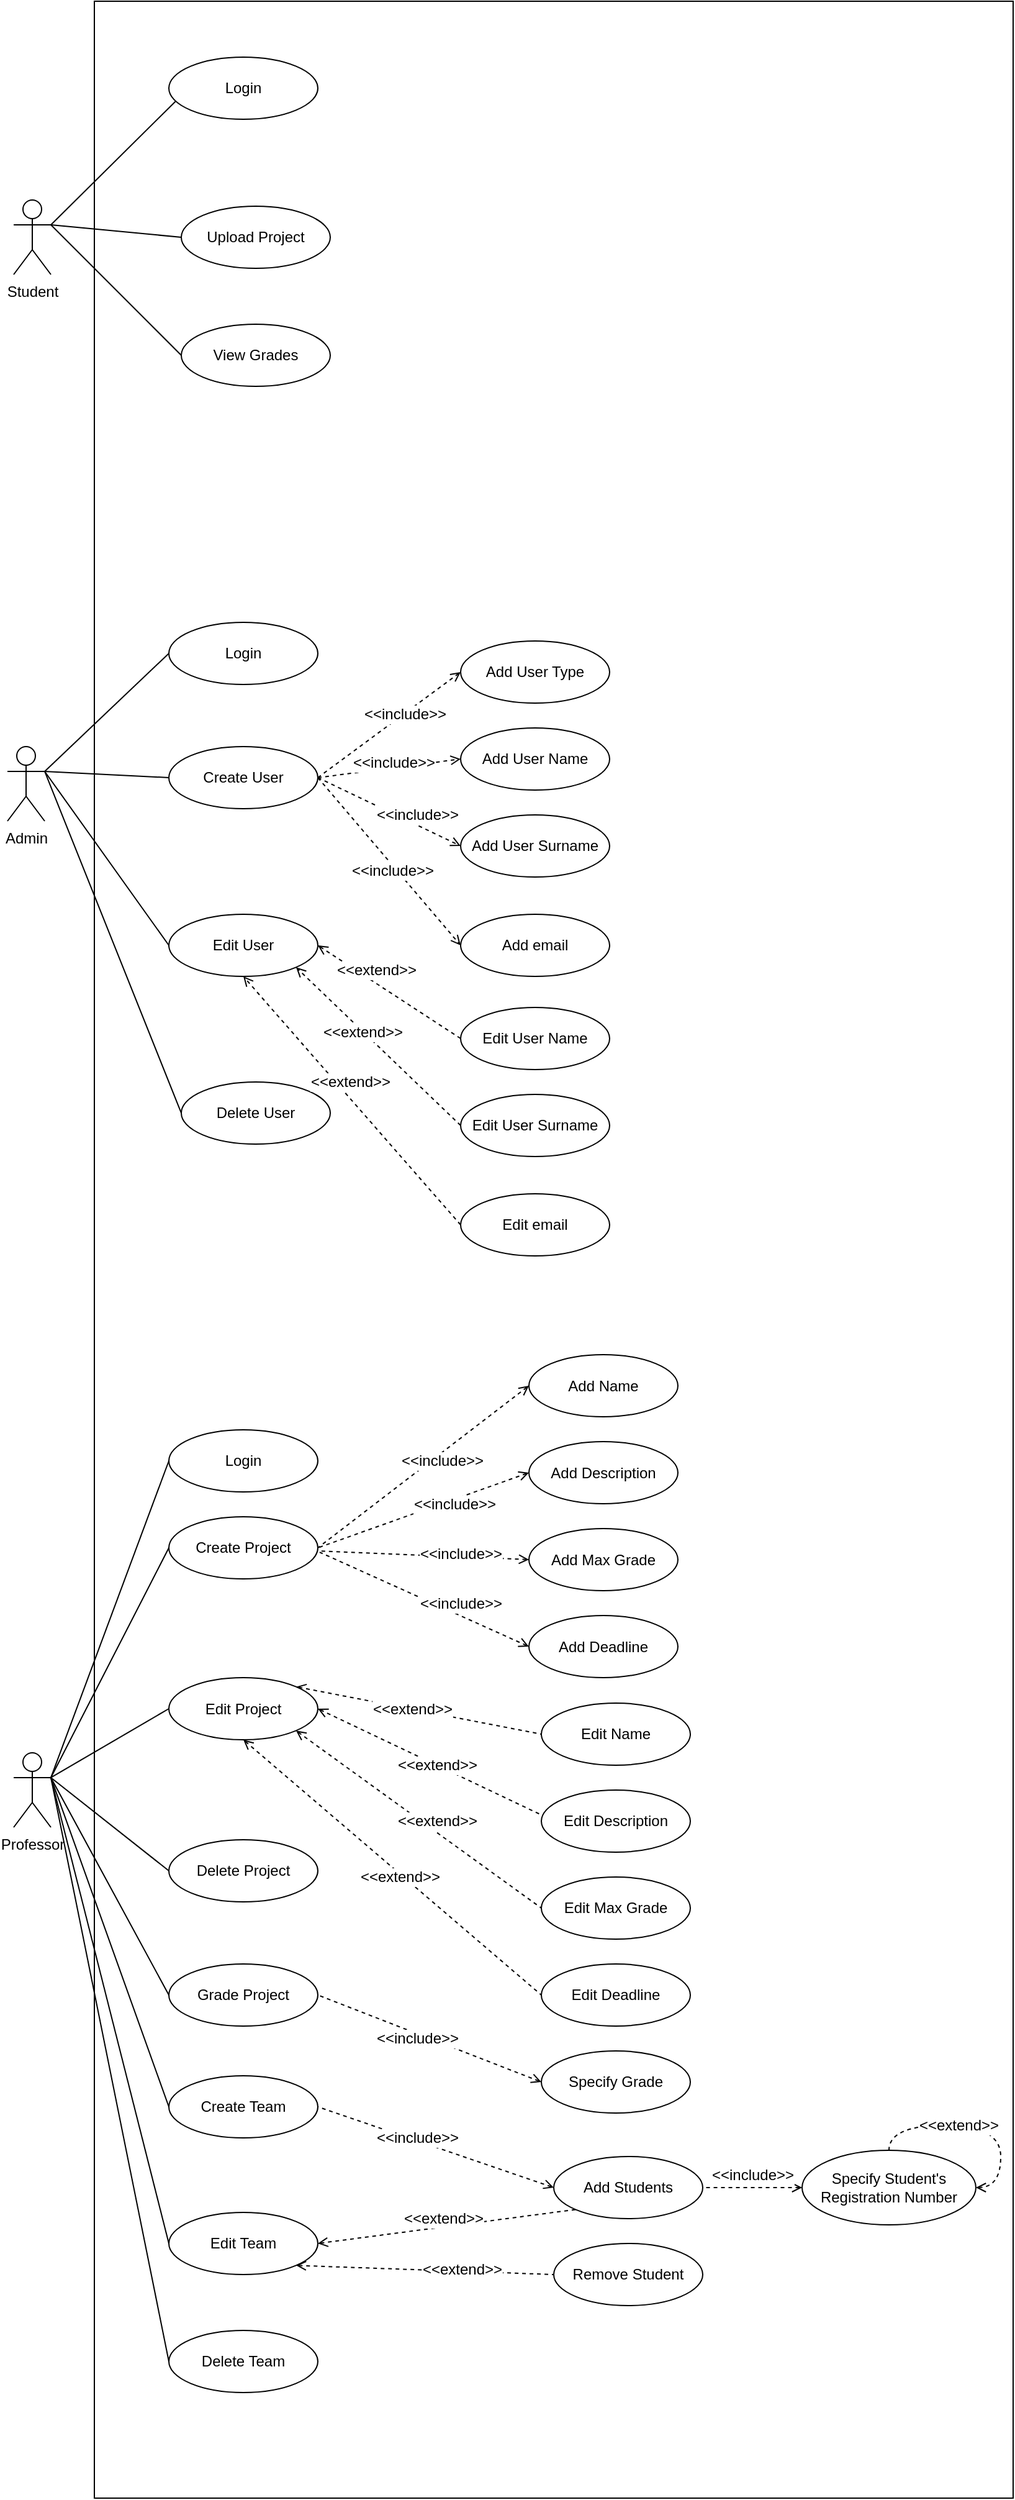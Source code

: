 <mxfile version="10.6.7" type="device"><diagram id="eaBzfQWqKQ_AMttxsHQN" name="Page-1"><mxGraphModel dx="1991" dy="2294" grid="1" gridSize="10" guides="1" tooltips="1" connect="1" arrows="1" fold="1" page="1" pageScale="1" pageWidth="850" pageHeight="1100" math="0" shadow="0"><root><mxCell id="0"/><mxCell id="1" parent="0"/><mxCell id="maSyhz-LROjWvjFasy-o-1" value="" style="rounded=0;whiteSpace=wrap;html=1;fillColor=none;" vertex="1" parent="1"><mxGeometry x="100" y="-1090" width="740" height="2010" as="geometry"/></mxCell><mxCell id="pB4ZmenrYvWax_LLrP4q-28" style="rounded=0;orthogonalLoop=1;jettySize=auto;html=1;exitX=1;exitY=0.333;exitDx=0;exitDy=0;exitPerimeter=0;entryX=0;entryY=0.5;entryDx=0;entryDy=0;endArrow=none;endFill=0;" parent="1" source="pB4ZmenrYvWax_LLrP4q-1" target="pB4ZmenrYvWax_LLrP4q-8" edge="1"><mxGeometry relative="1" as="geometry"/></mxCell><mxCell id="pB4ZmenrYvWax_LLrP4q-29" style="edgeStyle=none;rounded=0;orthogonalLoop=1;jettySize=auto;html=1;exitX=1;exitY=0.333;exitDx=0;exitDy=0;exitPerimeter=0;entryX=0;entryY=0.5;entryDx=0;entryDy=0;endArrow=none;endFill=0;" parent="1" source="pB4ZmenrYvWax_LLrP4q-1" target="pB4ZmenrYvWax_LLrP4q-16" edge="1"><mxGeometry relative="1" as="geometry"/></mxCell><mxCell id="pB4ZmenrYvWax_LLrP4q-1" value="Professor&lt;br&gt;&lt;br&gt;" style="shape=umlActor;verticalLabelPosition=bottom;labelBackgroundColor=#ffffff;verticalAlign=top;html=1;outlineConnect=0;" parent="1" vertex="1"><mxGeometry x="35" y="320" width="30" height="60" as="geometry"/></mxCell><mxCell id="pB4ZmenrYvWax_LLrP4q-8" value="Login" style="ellipse;whiteSpace=wrap;html=1;" parent="1" vertex="1"><mxGeometry x="160" y="60" width="120" height="50" as="geometry"/></mxCell><mxCell id="pB4ZmenrYvWax_LLrP4q-16" value="Create Project" style="ellipse;whiteSpace=wrap;html=1;" parent="1" vertex="1"><mxGeometry x="160" y="130" width="120" height="50" as="geometry"/></mxCell><mxCell id="pB4ZmenrYvWax_LLrP4q-30" style="edgeStyle=none;rounded=0;orthogonalLoop=1;jettySize=auto;html=1;exitX=0;exitY=0.5;exitDx=0;exitDy=0;entryX=1;entryY=0.333;entryDx=0;entryDy=0;entryPerimeter=0;endArrow=none;endFill=0;" parent="1" source="pB4ZmenrYvWax_LLrP4q-17" target="pB4ZmenrYvWax_LLrP4q-1" edge="1"><mxGeometry relative="1" as="geometry"/></mxCell><mxCell id="pB4ZmenrYvWax_LLrP4q-66" style="edgeStyle=none;rounded=0;orthogonalLoop=1;jettySize=auto;html=1;exitX=1;exitY=0;exitDx=0;exitDy=0;entryX=0;entryY=0.5;entryDx=0;entryDy=0;dashed=1;startArrow=open;startFill=0;endArrow=none;endFill=0;" parent="1" source="pB4ZmenrYvWax_LLrP4q-17" target="pB4ZmenrYvWax_LLrP4q-56" edge="1"><mxGeometry relative="1" as="geometry"/></mxCell><mxCell id="pB4ZmenrYvWax_LLrP4q-67" style="edgeStyle=none;rounded=0;orthogonalLoop=1;jettySize=auto;html=1;exitX=1;exitY=0.5;exitDx=0;exitDy=0;entryX=0;entryY=0.4;entryDx=0;entryDy=0;entryPerimeter=0;dashed=1;startArrow=open;startFill=0;endArrow=none;endFill=0;" parent="1" source="pB4ZmenrYvWax_LLrP4q-17" target="pB4ZmenrYvWax_LLrP4q-57" edge="1"><mxGeometry relative="1" as="geometry"/></mxCell><mxCell id="pB4ZmenrYvWax_LLrP4q-71" style="edgeStyle=none;rounded=0;orthogonalLoop=1;jettySize=auto;html=1;exitX=1;exitY=1;exitDx=0;exitDy=0;entryX=0;entryY=0.5;entryDx=0;entryDy=0;dashed=1;startArrow=open;startFill=0;endArrow=none;endFill=0;" parent="1" source="pB4ZmenrYvWax_LLrP4q-17" target="pB4ZmenrYvWax_LLrP4q-58" edge="1"><mxGeometry relative="1" as="geometry"/></mxCell><mxCell id="pB4ZmenrYvWax_LLrP4q-72" style="edgeStyle=none;rounded=0;orthogonalLoop=1;jettySize=auto;html=1;exitX=0.5;exitY=1;exitDx=0;exitDy=0;entryX=0;entryY=0.5;entryDx=0;entryDy=0;dashed=1;startArrow=open;startFill=0;endArrow=none;endFill=0;" parent="1" source="pB4ZmenrYvWax_LLrP4q-17" target="pB4ZmenrYvWax_LLrP4q-59" edge="1"><mxGeometry relative="1" as="geometry"/></mxCell><mxCell id="pB4ZmenrYvWax_LLrP4q-17" value="Edit Project" style="ellipse;whiteSpace=wrap;html=1;" parent="1" vertex="1"><mxGeometry x="160" y="259.5" width="120" height="50" as="geometry"/></mxCell><mxCell id="pB4ZmenrYvWax_LLrP4q-32" style="edgeStyle=none;rounded=0;orthogonalLoop=1;jettySize=auto;html=1;exitX=0;exitY=0.5;exitDx=0;exitDy=0;entryX=1;entryY=0.333;entryDx=0;entryDy=0;entryPerimeter=0;endArrow=none;endFill=0;" parent="1" source="pB4ZmenrYvWax_LLrP4q-18" target="pB4ZmenrYvWax_LLrP4q-1" edge="1"><mxGeometry relative="1" as="geometry"/></mxCell><mxCell id="pB4ZmenrYvWax_LLrP4q-18" value="Delete Project" style="ellipse;whiteSpace=wrap;html=1;" parent="1" vertex="1"><mxGeometry x="160" y="390" width="120" height="50" as="geometry"/></mxCell><mxCell id="pB4ZmenrYvWax_LLrP4q-33" style="edgeStyle=none;rounded=0;orthogonalLoop=1;jettySize=auto;html=1;exitX=0;exitY=0.5;exitDx=0;exitDy=0;entryX=1;entryY=0.333;entryDx=0;entryDy=0;entryPerimeter=0;endArrow=none;endFill=0;" parent="1" source="pB4ZmenrYvWax_LLrP4q-23" target="pB4ZmenrYvWax_LLrP4q-1" edge="1"><mxGeometry relative="1" as="geometry"/></mxCell><mxCell id="pB4ZmenrYvWax_LLrP4q-23" value="Grade Project" style="ellipse;whiteSpace=wrap;html=1;" parent="1" vertex="1"><mxGeometry x="160" y="490" width="120" height="50" as="geometry"/></mxCell><mxCell id="pB4ZmenrYvWax_LLrP4q-34" style="edgeStyle=none;rounded=0;orthogonalLoop=1;jettySize=auto;html=1;exitX=0;exitY=0.5;exitDx=0;exitDy=0;endArrow=none;endFill=0;entryX=1;entryY=0.333;entryDx=0;entryDy=0;entryPerimeter=0;" parent="1" source="pB4ZmenrYvWax_LLrP4q-24" edge="1" target="pB4ZmenrYvWax_LLrP4q-1"><mxGeometry relative="1" as="geometry"><mxPoint x="70" y="340" as="targetPoint"/></mxGeometry></mxCell><mxCell id="pB4ZmenrYvWax_LLrP4q-24" value="Create Team" style="ellipse;whiteSpace=wrap;html=1;" parent="1" vertex="1"><mxGeometry x="160" y="580" width="120" height="50" as="geometry"/></mxCell><mxCell id="pB4ZmenrYvWax_LLrP4q-35" style="edgeStyle=none;rounded=0;orthogonalLoop=1;jettySize=auto;html=1;exitX=0;exitY=0.5;exitDx=0;exitDy=0;endArrow=none;endFill=0;entryX=1;entryY=0.333;entryDx=0;entryDy=0;entryPerimeter=0;" parent="1" source="pB4ZmenrYvWax_LLrP4q-25" edge="1" target="pB4ZmenrYvWax_LLrP4q-1"><mxGeometry relative="1" as="geometry"><mxPoint x="70" y="340" as="targetPoint"/></mxGeometry></mxCell><mxCell id="pB4ZmenrYvWax_LLrP4q-86" style="edgeStyle=none;rounded=0;orthogonalLoop=1;jettySize=auto;html=1;exitX=1;exitY=1;exitDx=0;exitDy=0;entryX=0;entryY=0.5;entryDx=0;entryDy=0;dashed=1;startArrow=open;startFill=0;endArrow=none;endFill=0;" parent="1" source="pB4ZmenrYvWax_LLrP4q-25" target="pB4ZmenrYvWax_LLrP4q-81" edge="1"><mxGeometry relative="1" as="geometry"/></mxCell><mxCell id="pB4ZmenrYvWax_LLrP4q-89" style="edgeStyle=none;rounded=0;orthogonalLoop=1;jettySize=auto;html=1;exitX=1;exitY=0.5;exitDx=0;exitDy=0;entryX=0;entryY=1;entryDx=0;entryDy=0;dashed=1;startArrow=open;startFill=0;endArrow=none;endFill=0;" parent="1" source="pB4ZmenrYvWax_LLrP4q-25" target="pB4ZmenrYvWax_LLrP4q-80" edge="1"><mxGeometry relative="1" as="geometry"/></mxCell><mxCell id="pB4ZmenrYvWax_LLrP4q-25" value="Edit Team" style="ellipse;whiteSpace=wrap;html=1;" parent="1" vertex="1"><mxGeometry x="160" y="690" width="120" height="50" as="geometry"/></mxCell><mxCell id="pB4ZmenrYvWax_LLrP4q-36" style="edgeStyle=none;rounded=0;orthogonalLoop=1;jettySize=auto;html=1;exitX=0;exitY=0.5;exitDx=0;exitDy=0;endArrow=none;endFill=0;entryX=1;entryY=0.333;entryDx=0;entryDy=0;entryPerimeter=0;" parent="1" source="pB4ZmenrYvWax_LLrP4q-26" edge="1" target="pB4ZmenrYvWax_LLrP4q-1"><mxGeometry relative="1" as="geometry"><mxPoint x="70" y="340" as="targetPoint"/></mxGeometry></mxCell><mxCell id="pB4ZmenrYvWax_LLrP4q-26" value="Delete Team&lt;br&gt;" style="ellipse;whiteSpace=wrap;html=1;" parent="1" vertex="1"><mxGeometry x="160" y="785" width="120" height="50" as="geometry"/></mxCell><mxCell id="pB4ZmenrYvWax_LLrP4q-51" style="edgeStyle=none;rounded=0;orthogonalLoop=1;jettySize=auto;html=1;exitX=0;exitY=0.5;exitDx=0;exitDy=0;entryX=1;entryY=0.5;entryDx=0;entryDy=0;endArrow=none;endFill=0;dashed=1;startArrow=open;startFill=0;" parent="1" source="pB4ZmenrYvWax_LLrP4q-41" target="pB4ZmenrYvWax_LLrP4q-16" edge="1"><mxGeometry relative="1" as="geometry"/></mxCell><mxCell id="pB4ZmenrYvWax_LLrP4q-41" value="Add Name" style="ellipse;whiteSpace=wrap;html=1;" parent="1" vertex="1"><mxGeometry x="450" y="-0.5" width="120" height="50" as="geometry"/></mxCell><mxCell id="pB4ZmenrYvWax_LLrP4q-52" style="edgeStyle=none;rounded=0;orthogonalLoop=1;jettySize=auto;html=1;exitX=0;exitY=0.5;exitDx=0;exitDy=0;entryX=1;entryY=0.5;entryDx=0;entryDy=0;dashed=1;startArrow=open;startFill=0;endArrow=none;endFill=0;" parent="1" source="pB4ZmenrYvWax_LLrP4q-42" target="pB4ZmenrYvWax_LLrP4q-16" edge="1"><mxGeometry relative="1" as="geometry"/></mxCell><mxCell id="pB4ZmenrYvWax_LLrP4q-42" value="Add Description" style="ellipse;whiteSpace=wrap;html=1;" parent="1" vertex="1"><mxGeometry x="450" y="69.5" width="120" height="50" as="geometry"/></mxCell><mxCell id="pB4ZmenrYvWax_LLrP4q-53" style="edgeStyle=none;rounded=0;orthogonalLoop=1;jettySize=auto;html=1;exitX=0;exitY=0.5;exitDx=0;exitDy=0;dashed=1;startArrow=open;startFill=0;endArrow=none;endFill=0;" parent="1" source="pB4ZmenrYvWax_LLrP4q-43" target="pB4ZmenrYvWax_LLrP4q-16" edge="1"><mxGeometry relative="1" as="geometry"/></mxCell><mxCell id="pB4ZmenrYvWax_LLrP4q-43" value="Add Max Grade" style="ellipse;whiteSpace=wrap;html=1;" parent="1" vertex="1"><mxGeometry x="450" y="139.5" width="120" height="50" as="geometry"/></mxCell><mxCell id="pB4ZmenrYvWax_LLrP4q-55" style="edgeStyle=none;rounded=0;orthogonalLoop=1;jettySize=auto;html=1;exitX=0;exitY=0.5;exitDx=0;exitDy=0;entryX=1.012;entryY=0.571;entryDx=0;entryDy=0;entryPerimeter=0;dashed=1;startArrow=open;startFill=0;endArrow=none;endFill=0;" parent="1" source="pB4ZmenrYvWax_LLrP4q-44" target="pB4ZmenrYvWax_LLrP4q-16" edge="1"><mxGeometry relative="1" as="geometry"/></mxCell><mxCell id="pB4ZmenrYvWax_LLrP4q-44" value="Add Deadline" style="ellipse;whiteSpace=wrap;html=1;" parent="1" vertex="1"><mxGeometry x="450" y="209.5" width="120" height="50" as="geometry"/></mxCell><mxCell id="pB4ZmenrYvWax_LLrP4q-56" value="Edit Name" style="ellipse;whiteSpace=wrap;html=1;" parent="1" vertex="1"><mxGeometry x="460" y="280" width="120" height="50" as="geometry"/></mxCell><mxCell id="pB4ZmenrYvWax_LLrP4q-57" value="Edit Description" style="ellipse;whiteSpace=wrap;html=1;" parent="1" vertex="1"><mxGeometry x="460" y="350" width="120" height="50" as="geometry"/></mxCell><mxCell id="pB4ZmenrYvWax_LLrP4q-58" value="Edit Max Grade" style="ellipse;whiteSpace=wrap;html=1;" parent="1" vertex="1"><mxGeometry x="460" y="420" width="120" height="50" as="geometry"/></mxCell><mxCell id="pB4ZmenrYvWax_LLrP4q-59" value="Edit&amp;nbsp;Deadline" style="ellipse;whiteSpace=wrap;html=1;" parent="1" vertex="1"><mxGeometry x="460" y="490" width="120" height="50" as="geometry"/></mxCell><mxCell id="pB4ZmenrYvWax_LLrP4q-74" style="edgeStyle=none;rounded=0;orthogonalLoop=1;jettySize=auto;html=1;exitX=0;exitY=0.5;exitDx=0;exitDy=0;entryX=1;entryY=0.5;entryDx=0;entryDy=0;dashed=1;startArrow=open;startFill=0;endArrow=none;endFill=0;" parent="1" source="pB4ZmenrYvWax_LLrP4q-73" target="pB4ZmenrYvWax_LLrP4q-23" edge="1"><mxGeometry relative="1" as="geometry"/></mxCell><mxCell id="pB4ZmenrYvWax_LLrP4q-73" value="Specify Grade" style="ellipse;whiteSpace=wrap;html=1;" parent="1" vertex="1"><mxGeometry x="460" y="560" width="120" height="50" as="geometry"/></mxCell><mxCell id="pB4ZmenrYvWax_LLrP4q-87" style="edgeStyle=none;rounded=0;orthogonalLoop=1;jettySize=auto;html=1;exitX=0;exitY=0.5;exitDx=0;exitDy=0;entryX=1;entryY=0.5;entryDx=0;entryDy=0;dashed=1;startArrow=open;startFill=0;endArrow=none;endFill=0;" parent="1" source="pB4ZmenrYvWax_LLrP4q-75" target="pB4ZmenrYvWax_LLrP4q-80" edge="1"><mxGeometry relative="1" as="geometry"/></mxCell><mxCell id="pB4ZmenrYvWax_LLrP4q-75" value="Specify Student's Registration Number" style="ellipse;whiteSpace=wrap;html=1;" parent="1" vertex="1"><mxGeometry x="670" y="640" width="140" height="60" as="geometry"/></mxCell><mxCell id="pB4ZmenrYvWax_LLrP4q-76" style="edgeStyle=orthogonalEdgeStyle;rounded=0;orthogonalLoop=1;jettySize=auto;html=1;exitX=1;exitY=0.5;exitDx=0;exitDy=0;entryX=0.5;entryY=0;entryDx=0;entryDy=0;dashed=1;startArrow=open;startFill=0;endArrow=none;endFill=0;curved=1;" parent="1" source="pB4ZmenrYvWax_LLrP4q-75" target="pB4ZmenrYvWax_LLrP4q-75" edge="1"><mxGeometry relative="1" as="geometry"><Array as="points"><mxPoint x="830" y="670"/><mxPoint x="830" y="620"/><mxPoint x="740" y="620"/></Array></mxGeometry></mxCell><mxCell id="pB4ZmenrYvWax_LLrP4q-82" style="edgeStyle=none;rounded=0;orthogonalLoop=1;jettySize=auto;html=1;exitX=0;exitY=0.5;exitDx=0;exitDy=0;entryX=1;entryY=0.5;entryDx=0;entryDy=0;dashed=1;startArrow=open;startFill=0;endArrow=none;endFill=0;" parent="1" source="pB4ZmenrYvWax_LLrP4q-80" target="pB4ZmenrYvWax_LLrP4q-24" edge="1"><mxGeometry relative="1" as="geometry"/></mxCell><mxCell id="pB4ZmenrYvWax_LLrP4q-80" value="Add Students" style="ellipse;whiteSpace=wrap;html=1;" parent="1" vertex="1"><mxGeometry x="470" y="645" width="120" height="50" as="geometry"/></mxCell><mxCell id="pB4ZmenrYvWax_LLrP4q-81" value="Remove Student" style="ellipse;whiteSpace=wrap;html=1;" parent="1" vertex="1"><mxGeometry x="470" y="715" width="120" height="50" as="geometry"/></mxCell><mxCell id="pB4ZmenrYvWax_LLrP4q-101" style="edgeStyle=none;rounded=0;orthogonalLoop=1;jettySize=auto;html=1;exitX=1;exitY=0.333;exitDx=0;exitDy=0;exitPerimeter=0;entryX=0;entryY=0.5;entryDx=0;entryDy=0;startArrow=none;startFill=0;endArrow=none;endFill=0;" parent="1" source="pB4ZmenrYvWax_LLrP4q-91" target="pB4ZmenrYvWax_LLrP4q-97" edge="1"><mxGeometry relative="1" as="geometry"/></mxCell><mxCell id="pB4ZmenrYvWax_LLrP4q-103" style="edgeStyle=none;rounded=0;orthogonalLoop=1;jettySize=auto;html=1;exitX=1;exitY=0.333;exitDx=0;exitDy=0;exitPerimeter=0;entryX=0;entryY=0.5;entryDx=0;entryDy=0;startArrow=none;startFill=0;endArrow=none;endFill=0;" parent="1" source="pB4ZmenrYvWax_LLrP4q-91" target="pB4ZmenrYvWax_LLrP4q-99" edge="1"><mxGeometry relative="1" as="geometry"/></mxCell><mxCell id="pB4ZmenrYvWax_LLrP4q-104" style="edgeStyle=none;rounded=0;orthogonalLoop=1;jettySize=auto;html=1;exitX=1;exitY=0.333;exitDx=0;exitDy=0;exitPerimeter=0;entryX=0.05;entryY=0.7;entryDx=0;entryDy=0;entryPerimeter=0;startArrow=none;startFill=0;endArrow=none;endFill=0;" parent="1" source="pB4ZmenrYvWax_LLrP4q-91" target="pB4ZmenrYvWax_LLrP4q-94" edge="1"><mxGeometry relative="1" as="geometry"/></mxCell><mxCell id="pB4ZmenrYvWax_LLrP4q-91" value="Student&lt;br&gt;" style="shape=umlActor;verticalLabelPosition=bottom;labelBackgroundColor=#ffffff;verticalAlign=top;html=1;outlineConnect=0;" parent="1" vertex="1"><mxGeometry x="35" y="-930" width="30" height="60" as="geometry"/></mxCell><mxCell id="pB4ZmenrYvWax_LLrP4q-94" value="Login" style="ellipse;whiteSpace=wrap;html=1;" parent="1" vertex="1"><mxGeometry x="160" y="-1045" width="120" height="50" as="geometry"/></mxCell><mxCell id="pB4ZmenrYvWax_LLrP4q-97" value="Upload Project" style="ellipse;whiteSpace=wrap;html=1;" parent="1" vertex="1"><mxGeometry x="170" y="-925" width="120" height="50" as="geometry"/></mxCell><mxCell id="pB4ZmenrYvWax_LLrP4q-99" value="View Grades" style="ellipse;whiteSpace=wrap;html=1;" parent="1" vertex="1"><mxGeometry x="170" y="-830" width="120" height="50" as="geometry"/></mxCell><mxCell id="pB4ZmenrYvWax_LLrP4q-115" style="edgeStyle=none;rounded=0;orthogonalLoop=1;jettySize=auto;html=1;exitX=1;exitY=0.333;exitDx=0;exitDy=0;exitPerimeter=0;entryX=0;entryY=0.5;entryDx=0;entryDy=0;startArrow=none;startFill=0;endArrow=none;endFill=0;" parent="1" source="pB4ZmenrYvWax_LLrP4q-107" target="pB4ZmenrYvWax_LLrP4q-109" edge="1"><mxGeometry relative="1" as="geometry"/></mxCell><mxCell id="pB4ZmenrYvWax_LLrP4q-116" style="edgeStyle=none;rounded=0;orthogonalLoop=1;jettySize=auto;html=1;exitX=1;exitY=0.333;exitDx=0;exitDy=0;exitPerimeter=0;entryX=0;entryY=0.5;entryDx=0;entryDy=0;startArrow=none;startFill=0;endArrow=none;endFill=0;" parent="1" source="pB4ZmenrYvWax_LLrP4q-107" target="pB4ZmenrYvWax_LLrP4q-112" edge="1"><mxGeometry relative="1" as="geometry"/></mxCell><mxCell id="pB4ZmenrYvWax_LLrP4q-117" style="edgeStyle=none;rounded=0;orthogonalLoop=1;jettySize=auto;html=1;exitX=1;exitY=0.333;exitDx=0;exitDy=0;exitPerimeter=0;entryX=0;entryY=0.5;entryDx=0;entryDy=0;startArrow=none;startFill=0;endArrow=none;endFill=0;" parent="1" source="pB4ZmenrYvWax_LLrP4q-107" target="pB4ZmenrYvWax_LLrP4q-113" edge="1"><mxGeometry relative="1" as="geometry"/></mxCell><mxCell id="pB4ZmenrYvWax_LLrP4q-118" style="edgeStyle=none;rounded=0;orthogonalLoop=1;jettySize=auto;html=1;exitX=1;exitY=0.333;exitDx=0;exitDy=0;exitPerimeter=0;entryX=0;entryY=0.5;entryDx=0;entryDy=0;startArrow=none;startFill=0;endArrow=none;endFill=0;" parent="1" source="pB4ZmenrYvWax_LLrP4q-107" target="pB4ZmenrYvWax_LLrP4q-114" edge="1"><mxGeometry relative="1" as="geometry"/></mxCell><mxCell id="pB4ZmenrYvWax_LLrP4q-107" value="Admin" style="shape=umlActor;verticalLabelPosition=bottom;labelBackgroundColor=#ffffff;verticalAlign=top;html=1;outlineConnect=0;" parent="1" vertex="1"><mxGeometry x="30" y="-490" width="30" height="60" as="geometry"/></mxCell><mxCell id="pB4ZmenrYvWax_LLrP4q-109" value="Login" style="ellipse;whiteSpace=wrap;html=1;" parent="1" vertex="1"><mxGeometry x="160" y="-590" width="120" height="50" as="geometry"/></mxCell><mxCell id="pB4ZmenrYvWax_LLrP4q-123" style="edgeStyle=none;rounded=0;orthogonalLoop=1;jettySize=auto;html=1;exitX=1;exitY=0.5;exitDx=0;exitDy=0;entryX=0;entryY=0.5;entryDx=0;entryDy=0;startArrow=none;startFill=0;endArrow=open;endFill=0;dashed=1;" parent="1" source="pB4ZmenrYvWax_LLrP4q-112" target="pB4ZmenrYvWax_LLrP4q-119" edge="1"><mxGeometry relative="1" as="geometry"/></mxCell><mxCell id="pB4ZmenrYvWax_LLrP4q-141" value="&amp;lt;&amp;lt;include&amp;gt;&amp;gt;" style="text;html=1;resizable=0;points=[];align=center;verticalAlign=middle;labelBackgroundColor=#ffffff;" parent="pB4ZmenrYvWax_LLrP4q-123" vertex="1" connectable="0"><mxGeometry x="0.209" relative="1" as="geometry"><mxPoint as="offset"/></mxGeometry></mxCell><mxCell id="pB4ZmenrYvWax_LLrP4q-127" style="edgeStyle=none;rounded=0;orthogonalLoop=1;jettySize=auto;html=1;exitX=1;exitY=0.5;exitDx=0;exitDy=0;entryX=0;entryY=0.5;entryDx=0;entryDy=0;dashed=1;startArrow=none;startFill=0;endArrow=open;endFill=0;" parent="1" source="pB4ZmenrYvWax_LLrP4q-112" target="pB4ZmenrYvWax_LLrP4q-120" edge="1"><mxGeometry relative="1" as="geometry"/></mxCell><mxCell id="pB4ZmenrYvWax_LLrP4q-128" style="edgeStyle=none;rounded=0;orthogonalLoop=1;jettySize=auto;html=1;exitX=1;exitY=0.5;exitDx=0;exitDy=0;entryX=0;entryY=0.5;entryDx=0;entryDy=0;dashed=1;startArrow=none;startFill=0;endArrow=open;endFill=0;" parent="1" source="pB4ZmenrYvWax_LLrP4q-112" target="pB4ZmenrYvWax_LLrP4q-121" edge="1"><mxGeometry relative="1" as="geometry"/></mxCell><mxCell id="pB4ZmenrYvWax_LLrP4q-129" style="edgeStyle=none;rounded=0;orthogonalLoop=1;jettySize=auto;html=1;exitX=1;exitY=0.5;exitDx=0;exitDy=0;entryX=0;entryY=0.5;entryDx=0;entryDy=0;dashed=1;startArrow=none;startFill=0;endArrow=open;endFill=0;" parent="1" source="pB4ZmenrYvWax_LLrP4q-112" target="pB4ZmenrYvWax_LLrP4q-122" edge="1"><mxGeometry relative="1" as="geometry"/></mxCell><mxCell id="pB4ZmenrYvWax_LLrP4q-112" value="Create User" style="ellipse;whiteSpace=wrap;html=1;" parent="1" vertex="1"><mxGeometry x="160" y="-490" width="120" height="50" as="geometry"/></mxCell><mxCell id="pB4ZmenrYvWax_LLrP4q-113" value="Edit User" style="ellipse;whiteSpace=wrap;html=1;" parent="1" vertex="1"><mxGeometry x="160" y="-355" width="120" height="50" as="geometry"/></mxCell><mxCell id="pB4ZmenrYvWax_LLrP4q-114" value="Delete User" style="ellipse;whiteSpace=wrap;html=1;" parent="1" vertex="1"><mxGeometry x="170" y="-220" width="120" height="50" as="geometry"/></mxCell><mxCell id="pB4ZmenrYvWax_LLrP4q-119" value="Add User Type" style="ellipse;whiteSpace=wrap;html=1;" parent="1" vertex="1"><mxGeometry x="395" y="-575" width="120" height="50" as="geometry"/></mxCell><mxCell id="pB4ZmenrYvWax_LLrP4q-120" value="Add User Name" style="ellipse;whiteSpace=wrap;html=1;" parent="1" vertex="1"><mxGeometry x="395" y="-505" width="120" height="50" as="geometry"/></mxCell><mxCell id="pB4ZmenrYvWax_LLrP4q-121" value="Add User Surname" style="ellipse;whiteSpace=wrap;html=1;" parent="1" vertex="1"><mxGeometry x="395" y="-435" width="120" height="50" as="geometry"/></mxCell><mxCell id="pB4ZmenrYvWax_LLrP4q-122" value="Add email" style="ellipse;whiteSpace=wrap;html=1;" parent="1" vertex="1"><mxGeometry x="395" y="-355" width="120" height="50" as="geometry"/></mxCell><mxCell id="pB4ZmenrYvWax_LLrP4q-138" style="edgeStyle=none;rounded=0;orthogonalLoop=1;jettySize=auto;html=1;exitX=0;exitY=0.5;exitDx=0;exitDy=0;entryX=1;entryY=0.5;entryDx=0;entryDy=0;dashed=1;startArrow=none;startFill=0;endArrow=open;endFill=0;" parent="1" source="pB4ZmenrYvWax_LLrP4q-130" target="pB4ZmenrYvWax_LLrP4q-113" edge="1"><mxGeometry relative="1" as="geometry"/></mxCell><mxCell id="pB4ZmenrYvWax_LLrP4q-130" value="Edit User Name" style="ellipse;whiteSpace=wrap;html=1;" parent="1" vertex="1"><mxGeometry x="395" y="-280" width="120" height="50" as="geometry"/></mxCell><mxCell id="pB4ZmenrYvWax_LLrP4q-136" style="edgeStyle=none;rounded=0;orthogonalLoop=1;jettySize=auto;html=1;exitX=0;exitY=0.5;exitDx=0;exitDy=0;entryX=1;entryY=1;entryDx=0;entryDy=0;dashed=1;startArrow=none;startFill=0;endArrow=open;endFill=0;" parent="1" source="pB4ZmenrYvWax_LLrP4q-131" target="pB4ZmenrYvWax_LLrP4q-113" edge="1"><mxGeometry relative="1" as="geometry"/></mxCell><mxCell id="pB4ZmenrYvWax_LLrP4q-131" value="Edit&amp;nbsp;User Surname" style="ellipse;whiteSpace=wrap;html=1;" parent="1" vertex="1"><mxGeometry x="395" y="-210" width="120" height="50" as="geometry"/></mxCell><mxCell id="pB4ZmenrYvWax_LLrP4q-137" style="edgeStyle=none;rounded=0;orthogonalLoop=1;jettySize=auto;html=1;exitX=0;exitY=0.5;exitDx=0;exitDy=0;entryX=0.5;entryY=1;entryDx=0;entryDy=0;dashed=1;startArrow=none;startFill=0;endArrow=open;endFill=0;" parent="1" source="pB4ZmenrYvWax_LLrP4q-132" target="pB4ZmenrYvWax_LLrP4q-113" edge="1"><mxGeometry relative="1" as="geometry"/></mxCell><mxCell id="pB4ZmenrYvWax_LLrP4q-132" value="Edit&amp;nbsp;email" style="ellipse;whiteSpace=wrap;html=1;" parent="1" vertex="1"><mxGeometry x="395" y="-130" width="120" height="50" as="geometry"/></mxCell><mxCell id="pB4ZmenrYvWax_LLrP4q-142" value="&amp;lt;&amp;lt;include&amp;gt;&amp;gt;" style="text;html=1;resizable=0;points=[];align=center;verticalAlign=middle;labelBackgroundColor=#ffffff;" parent="1" vertex="1" connectable="0"><mxGeometry x="340.862" y="-476.847" as="geometry"><mxPoint as="offset"/></mxGeometry></mxCell><mxCell id="pB4ZmenrYvWax_LLrP4q-143" value="&amp;lt;&amp;lt;include&amp;gt;&amp;gt;" style="text;html=1;resizable=0;points=[];align=center;verticalAlign=middle;labelBackgroundColor=#ffffff;" parent="1" vertex="1" connectable="0"><mxGeometry x="359.862" y="-434.847" as="geometry"><mxPoint as="offset"/></mxGeometry></mxCell><mxCell id="pB4ZmenrYvWax_LLrP4q-146" value="&amp;lt;&amp;lt;include&amp;gt;&amp;gt;" style="text;html=1;resizable=0;points=[];align=center;verticalAlign=middle;labelBackgroundColor=#ffffff;" parent="1" vertex="1" connectable="0"><mxGeometry x="0.209" relative="1" as="geometry"><mxPoint x="340" y="-390" as="offset"/></mxGeometry></mxCell><mxCell id="pB4ZmenrYvWax_LLrP4q-148" value="&amp;lt;&amp;lt;extend&amp;gt;&amp;gt;" style="text;html=1;resizable=0;points=[];align=center;verticalAlign=middle;labelBackgroundColor=#ffffff;" parent="1" vertex="1" connectable="0"><mxGeometry x="340.862" y="-309.847" as="geometry"><mxPoint x="-14" as="offset"/></mxGeometry></mxCell><mxCell id="pB4ZmenrYvWax_LLrP4q-149" value="&amp;lt;&amp;lt;extend&amp;gt;&amp;gt;" style="text;html=1;resizable=0;points=[];align=center;verticalAlign=middle;labelBackgroundColor=#ffffff;" parent="1" vertex="1" connectable="0"><mxGeometry x="329.862" y="-259.847" as="geometry"><mxPoint x="-14" as="offset"/></mxGeometry></mxCell><mxCell id="pB4ZmenrYvWax_LLrP4q-150" value="&amp;lt;&amp;lt;extend&amp;gt;&amp;gt;" style="text;html=1;resizable=0;points=[];align=center;verticalAlign=middle;labelBackgroundColor=#ffffff;" parent="1" vertex="1" connectable="0"><mxGeometry x="319.862" y="-219.847" as="geometry"><mxPoint x="-14" as="offset"/></mxGeometry></mxCell><mxCell id="pB4ZmenrYvWax_LLrP4q-151" value="&amp;lt;&amp;lt;extend&amp;gt;&amp;gt;" style="text;html=1;resizable=0;points=[];align=center;verticalAlign=middle;labelBackgroundColor=#ffffff;" parent="1" vertex="1" connectable="0"><mxGeometry x="370" y="284.5" as="geometry"><mxPoint x="-14" as="offset"/></mxGeometry></mxCell><mxCell id="pB4ZmenrYvWax_LLrP4q-153" value="&amp;lt;&amp;lt;extend&amp;gt;&amp;gt;" style="text;html=1;resizable=0;points=[];align=center;verticalAlign=middle;labelBackgroundColor=#ffffff;" parent="1" vertex="1" connectable="0"><mxGeometry x="390" y="330" as="geometry"><mxPoint x="-14" as="offset"/></mxGeometry></mxCell><mxCell id="pB4ZmenrYvWax_LLrP4q-154" value="&amp;lt;&amp;lt;extend&amp;gt;&amp;gt;" style="text;html=1;resizable=0;points=[];align=center;verticalAlign=middle;labelBackgroundColor=#ffffff;" parent="1" vertex="1" connectable="0"><mxGeometry x="390" y="375" as="geometry"><mxPoint x="-14" as="offset"/></mxGeometry></mxCell><mxCell id="pB4ZmenrYvWax_LLrP4q-155" value="&amp;lt;&amp;lt;extend&amp;gt;&amp;gt;" style="text;html=1;resizable=0;points=[];align=center;verticalAlign=middle;labelBackgroundColor=#ffffff;" parent="1" vertex="1" connectable="0"><mxGeometry x="360" y="420" as="geometry"><mxPoint x="-14" as="offset"/></mxGeometry></mxCell><mxCell id="pB4ZmenrYvWax_LLrP4q-158" value="&amp;lt;&amp;lt;include&amp;gt;&amp;gt;" style="text;html=1;resizable=0;points=[];align=center;verticalAlign=middle;labelBackgroundColor=#ffffff;" parent="1" vertex="1" connectable="0"><mxGeometry x="379.862" y="84.819" as="geometry"><mxPoint as="offset"/></mxGeometry></mxCell><mxCell id="pB4ZmenrYvWax_LLrP4q-159" value="&amp;lt;&amp;lt;include&amp;gt;&amp;gt;" style="text;html=1;resizable=0;points=[];align=center;verticalAlign=middle;labelBackgroundColor=#ffffff;" parent="1" vertex="1" connectable="0"><mxGeometry x="389.862" y="119.319" as="geometry"><mxPoint as="offset"/></mxGeometry></mxCell><mxCell id="pB4ZmenrYvWax_LLrP4q-160" value="&amp;lt;&amp;lt;include&amp;gt;&amp;gt;" style="text;html=1;resizable=0;points=[];align=center;verticalAlign=middle;labelBackgroundColor=#ffffff;" parent="1" vertex="1" connectable="0"><mxGeometry x="394.862" y="159.819" as="geometry"><mxPoint as="offset"/></mxGeometry></mxCell><mxCell id="pB4ZmenrYvWax_LLrP4q-161" value="&amp;lt;&amp;lt;include&amp;gt;&amp;gt;" style="text;html=1;resizable=0;points=[];align=center;verticalAlign=middle;labelBackgroundColor=#ffffff;" parent="1" vertex="1" connectable="0"><mxGeometry x="394.862" y="199.819" as="geometry"><mxPoint as="offset"/></mxGeometry></mxCell><mxCell id="pB4ZmenrYvWax_LLrP4q-162" value="&amp;lt;&amp;lt;include&amp;gt;&amp;gt;" style="text;html=1;resizable=0;points=[];align=center;verticalAlign=middle;labelBackgroundColor=#ffffff;" parent="1" vertex="1" connectable="0"><mxGeometry x="359.862" y="549.319" as="geometry"><mxPoint as="offset"/></mxGeometry></mxCell><mxCell id="pB4ZmenrYvWax_LLrP4q-163" value="&amp;lt;&amp;lt;include&amp;gt;&amp;gt;" style="text;html=1;resizable=0;points=[];align=center;verticalAlign=middle;labelBackgroundColor=#ffffff;" parent="1" vertex="1" connectable="0"><mxGeometry x="359.862" y="629.819" as="geometry"><mxPoint as="offset"/></mxGeometry></mxCell><mxCell id="pB4ZmenrYvWax_LLrP4q-164" value="&amp;lt;&amp;lt;extend&amp;gt;&amp;gt;" style="text;html=1;resizable=0;points=[];align=center;verticalAlign=middle;labelBackgroundColor=#ffffff;" parent="1" vertex="1" connectable="0"><mxGeometry x="395" y="695" as="geometry"><mxPoint x="-14" as="offset"/></mxGeometry></mxCell><mxCell id="pB4ZmenrYvWax_LLrP4q-165" value="&amp;lt;&amp;lt;extend&amp;gt;&amp;gt;" style="text;html=1;resizable=0;points=[];align=center;verticalAlign=middle;labelBackgroundColor=#ffffff;" parent="1" vertex="1" connectable="0"><mxGeometry x="410" y="736" as="geometry"><mxPoint x="-14" as="offset"/></mxGeometry></mxCell><mxCell id="pB4ZmenrYvWax_LLrP4q-166" value="&amp;lt;&amp;lt;include&amp;gt;&amp;gt;" style="text;html=1;resizable=0;points=[];align=center;verticalAlign=middle;labelBackgroundColor=#ffffff;" parent="1" vertex="1" connectable="0"><mxGeometry x="630" y="660" as="geometry"><mxPoint as="offset"/></mxGeometry></mxCell><mxCell id="pB4ZmenrYvWax_LLrP4q-167" value="&amp;lt;&amp;lt;extend&amp;gt;&amp;gt;" style="text;html=1;resizable=0;points=[];align=center;verticalAlign=middle;labelBackgroundColor=#ffffff;" parent="1" vertex="1" connectable="0"><mxGeometry x="810" y="620" as="geometry"><mxPoint x="-14" as="offset"/></mxGeometry></mxCell></root></mxGraphModel></diagram></mxfile>